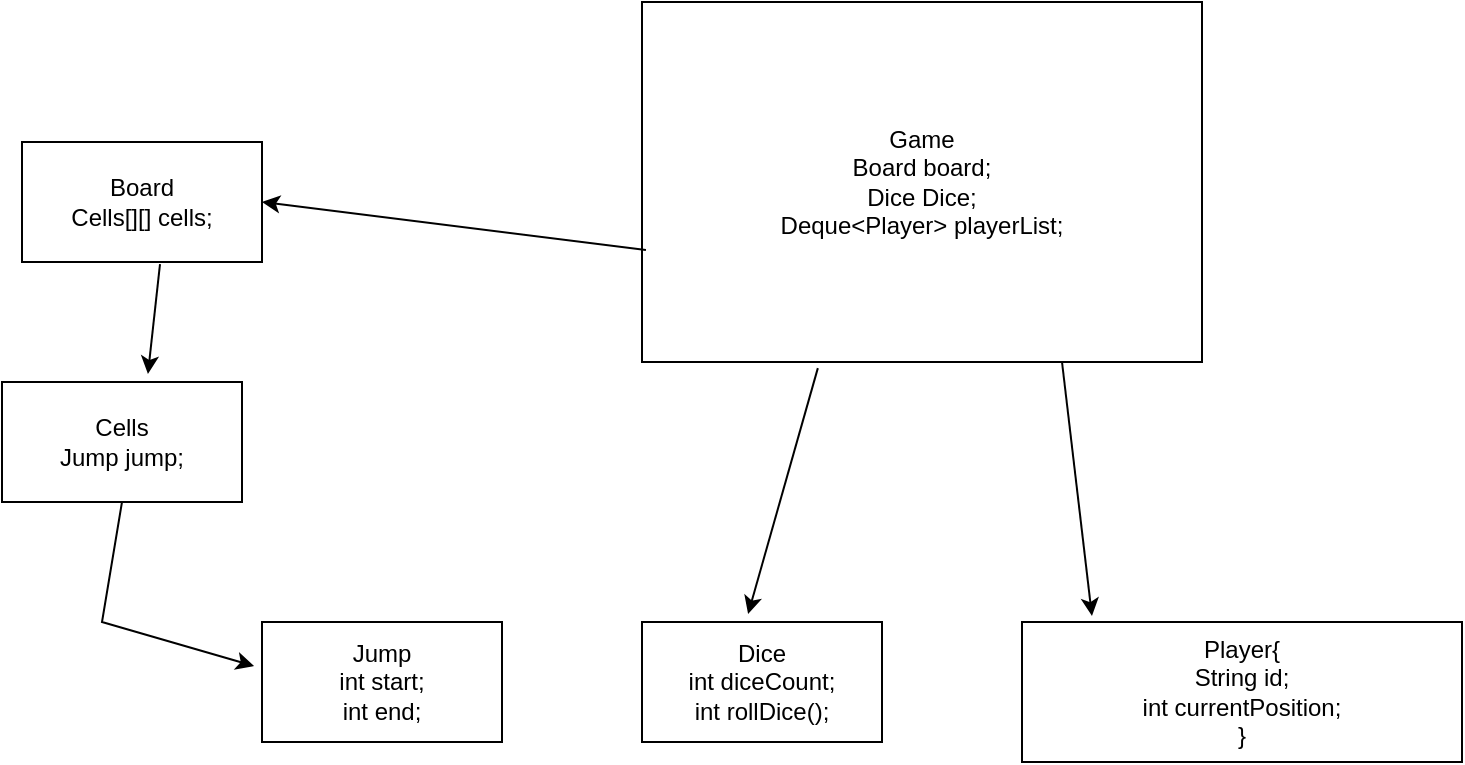 <mxfile version="26.0.4">
  <diagram name="Page-1" id="e7e014a7-5840-1c2e-5031-d8a46d1fe8dd">
    <mxGraphModel dx="954" dy="510" grid="1" gridSize="10" guides="1" tooltips="1" connect="1" arrows="1" fold="1" page="1" pageScale="1" pageWidth="1169" pageHeight="826" background="none" math="0" shadow="0">
      <root>
        <mxCell id="0" />
        <mxCell id="1" parent="0" />
        <mxCell id="AzsXfvl7_za_9XrSygQ8-41" value="Player{&lt;div&gt;String id;&lt;/div&gt;&lt;div&gt;int currentPosition;&lt;/div&gt;&lt;div&gt;}&lt;/div&gt;" style="rounded=0;whiteSpace=wrap;html=1;" vertex="1" parent="1">
          <mxGeometry x="690" y="370" width="220" height="70" as="geometry" />
        </mxCell>
        <mxCell id="AzsXfvl7_za_9XrSygQ8-42" value="Dice&lt;div&gt;int diceCount;&lt;/div&gt;&lt;div&gt;int rollDice();&lt;/div&gt;" style="rounded=0;whiteSpace=wrap;html=1;" vertex="1" parent="1">
          <mxGeometry x="500" y="370" width="120" height="60" as="geometry" />
        </mxCell>
        <mxCell id="AzsXfvl7_za_9XrSygQ8-43" value="Jump&lt;div&gt;int start;&lt;/div&gt;&lt;div&gt;int end;&lt;/div&gt;" style="rounded=0;whiteSpace=wrap;html=1;" vertex="1" parent="1">
          <mxGeometry x="310" y="370" width="120" height="60" as="geometry" />
        </mxCell>
        <mxCell id="AzsXfvl7_za_9XrSygQ8-44" value="Cells&lt;div&gt;Jump jump;&lt;/div&gt;" style="rounded=0;whiteSpace=wrap;html=1;" vertex="1" parent="1">
          <mxGeometry x="180" y="250" width="120" height="60" as="geometry" />
        </mxCell>
        <mxCell id="AzsXfvl7_za_9XrSygQ8-45" value="Board&lt;div&gt;Cells[][] cells;&lt;/div&gt;" style="rounded=0;whiteSpace=wrap;html=1;" vertex="1" parent="1">
          <mxGeometry x="190" y="130" width="120" height="60" as="geometry" />
        </mxCell>
        <mxCell id="AzsXfvl7_za_9XrSygQ8-46" value="Game&lt;div&gt;Board board;&lt;/div&gt;&lt;div&gt;Dice Dice;&lt;/div&gt;&lt;div&gt;Deque&amp;lt;Player&amp;gt; playerList;&lt;/div&gt;" style="rounded=0;whiteSpace=wrap;html=1;" vertex="1" parent="1">
          <mxGeometry x="500" y="60" width="280" height="180" as="geometry" />
        </mxCell>
        <mxCell id="AzsXfvl7_za_9XrSygQ8-47" value="" style="endArrow=classic;html=1;rounded=0;entryX=0.159;entryY=-0.043;entryDx=0;entryDy=0;entryPerimeter=0;exitX=0.75;exitY=1;exitDx=0;exitDy=0;" edge="1" parent="1" source="AzsXfvl7_za_9XrSygQ8-46" target="AzsXfvl7_za_9XrSygQ8-41">
          <mxGeometry width="50" height="50" relative="1" as="geometry">
            <mxPoint x="530" y="290" as="sourcePoint" />
            <mxPoint x="580" y="240" as="targetPoint" />
          </mxGeometry>
        </mxCell>
        <mxCell id="AzsXfvl7_za_9XrSygQ8-48" value="" style="endArrow=classic;html=1;rounded=0;entryX=0.442;entryY=-0.067;entryDx=0;entryDy=0;entryPerimeter=0;exitX=0.314;exitY=1.017;exitDx=0;exitDy=0;exitPerimeter=0;" edge="1" parent="1" source="AzsXfvl7_za_9XrSygQ8-46" target="AzsXfvl7_za_9XrSygQ8-42">
          <mxGeometry width="50" height="50" relative="1" as="geometry">
            <mxPoint x="530" y="290" as="sourcePoint" />
            <mxPoint x="580" y="240" as="targetPoint" />
          </mxGeometry>
        </mxCell>
        <mxCell id="AzsXfvl7_za_9XrSygQ8-49" value="" style="endArrow=classic;html=1;rounded=0;entryX=1;entryY=0.5;entryDx=0;entryDy=0;exitX=0.007;exitY=0.689;exitDx=0;exitDy=0;exitPerimeter=0;" edge="1" parent="1" source="AzsXfvl7_za_9XrSygQ8-46" target="AzsXfvl7_za_9XrSygQ8-45">
          <mxGeometry width="50" height="50" relative="1" as="geometry">
            <mxPoint x="490" y="180" as="sourcePoint" />
            <mxPoint x="580" y="240" as="targetPoint" />
          </mxGeometry>
        </mxCell>
        <mxCell id="AzsXfvl7_za_9XrSygQ8-50" value="" style="endArrow=classic;html=1;rounded=0;exitX=0.5;exitY=1;exitDx=0;exitDy=0;entryX=-0.033;entryY=0.367;entryDx=0;entryDy=0;entryPerimeter=0;" edge="1" parent="1" source="AzsXfvl7_za_9XrSygQ8-44" target="AzsXfvl7_za_9XrSygQ8-43">
          <mxGeometry width="50" height="50" relative="1" as="geometry">
            <mxPoint x="530" y="290" as="sourcePoint" />
            <mxPoint x="580" y="240" as="targetPoint" />
            <Array as="points">
              <mxPoint x="230" y="370" />
            </Array>
          </mxGeometry>
        </mxCell>
        <mxCell id="AzsXfvl7_za_9XrSygQ8-51" value="" style="endArrow=classic;html=1;rounded=0;entryX=0.608;entryY=-0.067;entryDx=0;entryDy=0;entryPerimeter=0;exitX=0.575;exitY=1.017;exitDx=0;exitDy=0;exitPerimeter=0;" edge="1" parent="1" source="AzsXfvl7_za_9XrSygQ8-45" target="AzsXfvl7_za_9XrSygQ8-44">
          <mxGeometry width="50" height="50" relative="1" as="geometry">
            <mxPoint x="530" y="290" as="sourcePoint" />
            <mxPoint x="580" y="240" as="targetPoint" />
          </mxGeometry>
        </mxCell>
      </root>
    </mxGraphModel>
  </diagram>
</mxfile>
